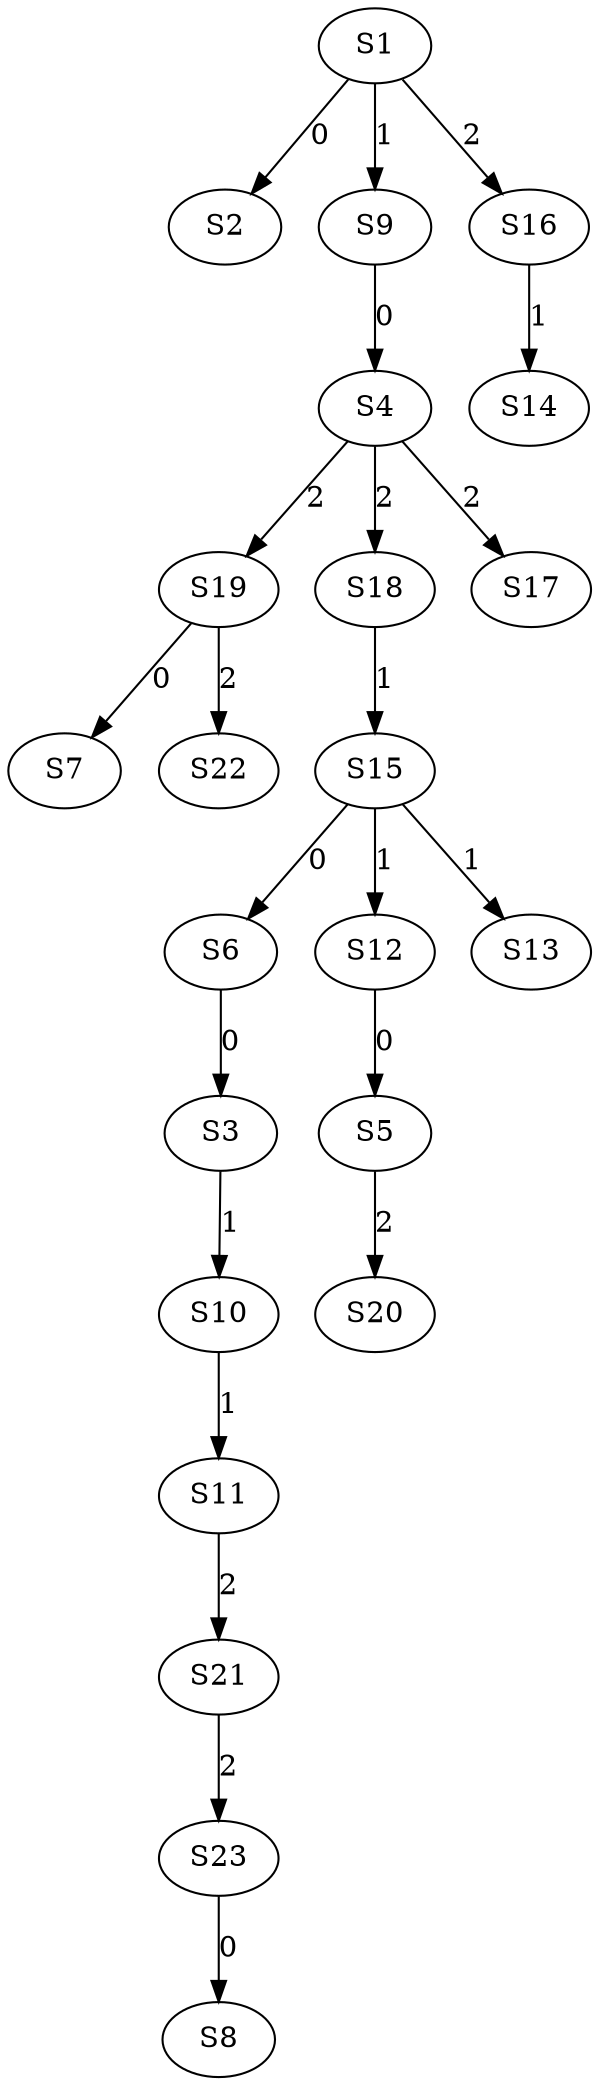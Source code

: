 strict digraph {
	S1 -> S2 [ label = 0 ];
	S6 -> S3 [ label = 0 ];
	S9 -> S4 [ label = 0 ];
	S12 -> S5 [ label = 0 ];
	S15 -> S6 [ label = 0 ];
	S19 -> S7 [ label = 0 ];
	S23 -> S8 [ label = 0 ];
	S1 -> S9 [ label = 1 ];
	S3 -> S10 [ label = 1 ];
	S10 -> S11 [ label = 1 ];
	S15 -> S12 [ label = 1 ];
	S15 -> S13 [ label = 1 ];
	S16 -> S14 [ label = 1 ];
	S18 -> S15 [ label = 1 ];
	S1 -> S16 [ label = 2 ];
	S4 -> S17 [ label = 2 ];
	S4 -> S18 [ label = 2 ];
	S4 -> S19 [ label = 2 ];
	S5 -> S20 [ label = 2 ];
	S11 -> S21 [ label = 2 ];
	S19 -> S22 [ label = 2 ];
	S21 -> S23 [ label = 2 ];
}